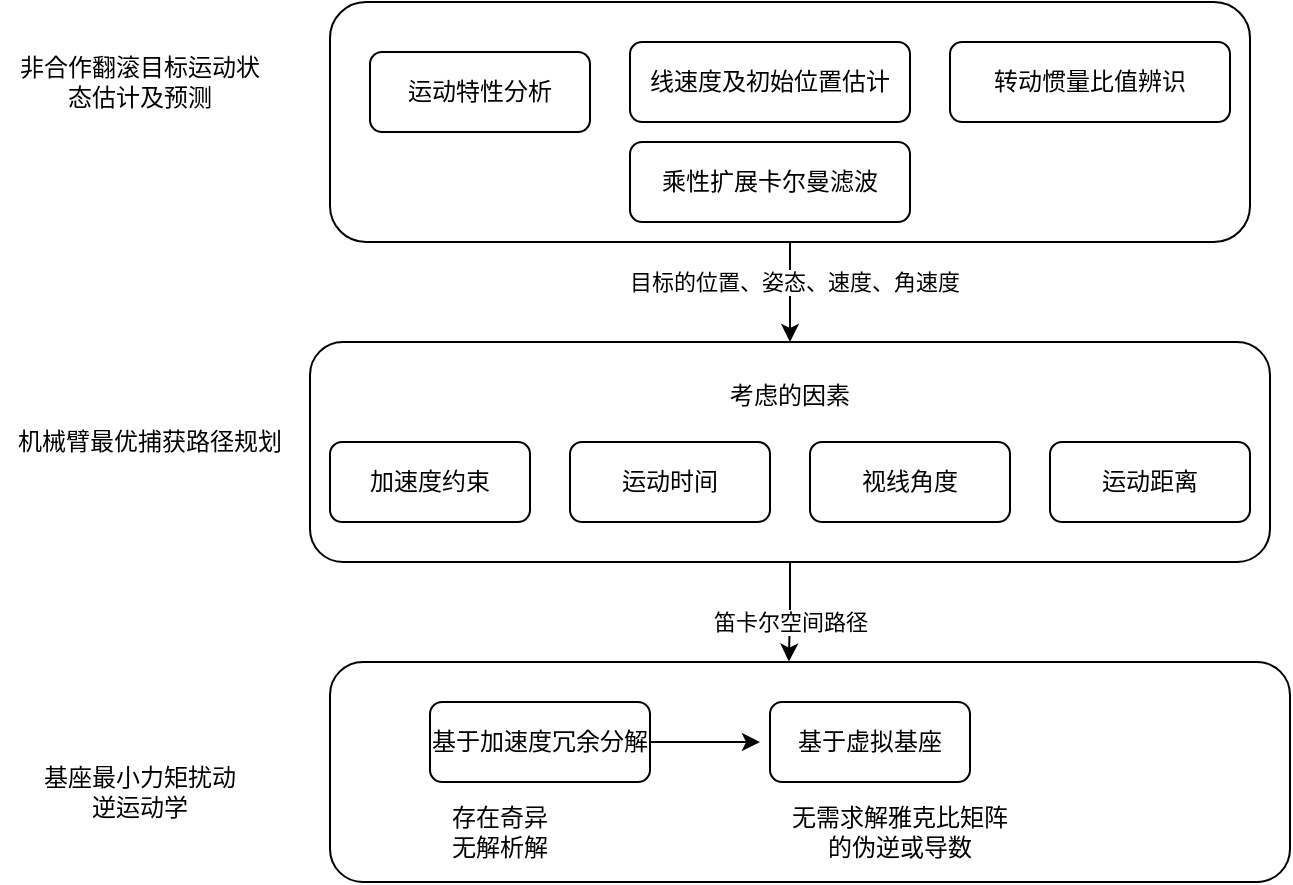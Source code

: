 <mxfile version="16.6.4" type="github">
  <diagram id="prtHgNgQTEPvFCAcTncT" name="Page-1">
    <mxGraphModel dx="1038" dy="579" grid="1" gridSize="10" guides="1" tooltips="1" connect="1" arrows="1" fold="1" page="1" pageScale="1" pageWidth="827" pageHeight="1169" math="0" shadow="0">
      <root>
        <mxCell id="0" />
        <mxCell id="1" parent="0" />
        <mxCell id="xbROvSDmepULWa9lhDUd-8" value="" style="edgeStyle=orthogonalEdgeStyle;rounded=0;orthogonalLoop=1;jettySize=auto;html=1;" edge="1" parent="1" source="xbROvSDmepULWa9lhDUd-1">
          <mxGeometry relative="1" as="geometry">
            <mxPoint x="460" y="240" as="targetPoint" />
          </mxGeometry>
        </mxCell>
        <mxCell id="xbROvSDmepULWa9lhDUd-9" value="目标的位置、姿态、速度、角速度" style="edgeLabel;html=1;align=center;verticalAlign=middle;resizable=0;points=[];" vertex="1" connectable="0" parent="xbROvSDmepULWa9lhDUd-8">
          <mxGeometry x="-0.207" y="2" relative="1" as="geometry">
            <mxPoint as="offset" />
          </mxGeometry>
        </mxCell>
        <mxCell id="xbROvSDmepULWa9lhDUd-1" value="" style="rounded=1;whiteSpace=wrap;html=1;" vertex="1" parent="1">
          <mxGeometry x="230" y="70" width="460" height="120" as="geometry" />
        </mxCell>
        <mxCell id="xbROvSDmepULWa9lhDUd-2" value="非合作翻滚目标运动状态估计及预测" style="text;html=1;strokeColor=none;fillColor=none;align=center;verticalAlign=middle;whiteSpace=wrap;rounded=0;" vertex="1" parent="1">
          <mxGeometry x="70" y="95" width="130" height="30" as="geometry" />
        </mxCell>
        <mxCell id="xbROvSDmepULWa9lhDUd-3" value="运动特性分析" style="rounded=1;whiteSpace=wrap;html=1;" vertex="1" parent="1">
          <mxGeometry x="250" y="95" width="110" height="40" as="geometry" />
        </mxCell>
        <mxCell id="xbROvSDmepULWa9lhDUd-4" value="线速度及初始位置估计" style="rounded=1;whiteSpace=wrap;html=1;" vertex="1" parent="1">
          <mxGeometry x="380" y="90" width="140" height="40" as="geometry" />
        </mxCell>
        <mxCell id="xbROvSDmepULWa9lhDUd-5" value="转动惯量比值辨识" style="rounded=1;whiteSpace=wrap;html=1;" vertex="1" parent="1">
          <mxGeometry x="540" y="90" width="140" height="40" as="geometry" />
        </mxCell>
        <mxCell id="xbROvSDmepULWa9lhDUd-6" value="乘性扩展卡尔曼滤波" style="rounded=1;whiteSpace=wrap;html=1;" vertex="1" parent="1">
          <mxGeometry x="380" y="140" width="140" height="40" as="geometry" />
        </mxCell>
        <mxCell id="xbROvSDmepULWa9lhDUd-10" value="机械臂最优捕获路径规划" style="text;html=1;strokeColor=none;fillColor=none;align=center;verticalAlign=middle;whiteSpace=wrap;rounded=0;" vertex="1" parent="1">
          <mxGeometry x="70" y="275" width="140" height="30" as="geometry" />
        </mxCell>
        <mxCell id="xbROvSDmepULWa9lhDUd-29" style="edgeStyle=orthogonalEdgeStyle;rounded=0;orthogonalLoop=1;jettySize=auto;html=1;entryX=0.478;entryY=-0.002;entryDx=0;entryDy=0;entryPerimeter=0;" edge="1" parent="1" source="xbROvSDmepULWa9lhDUd-11" target="xbROvSDmepULWa9lhDUd-19">
          <mxGeometry relative="1" as="geometry" />
        </mxCell>
        <mxCell id="xbROvSDmepULWa9lhDUd-11" value="考虑的因素&lt;br&gt;&lt;br&gt;&lt;br&gt;&lt;br&gt;&lt;br&gt;" style="rounded=1;whiteSpace=wrap;html=1;" vertex="1" parent="1">
          <mxGeometry x="220" y="240" width="480" height="110" as="geometry" />
        </mxCell>
        <mxCell id="xbROvSDmepULWa9lhDUd-12" value="加速度约束" style="rounded=1;whiteSpace=wrap;html=1;" vertex="1" parent="1">
          <mxGeometry x="230" y="290" width="100" height="40" as="geometry" />
        </mxCell>
        <mxCell id="xbROvSDmepULWa9lhDUd-13" value="运动距离" style="rounded=1;whiteSpace=wrap;html=1;" vertex="1" parent="1">
          <mxGeometry x="590" y="290" width="100" height="40" as="geometry" />
        </mxCell>
        <mxCell id="xbROvSDmepULWa9lhDUd-14" value="视线角度" style="rounded=1;whiteSpace=wrap;html=1;" vertex="1" parent="1">
          <mxGeometry x="470" y="290" width="100" height="40" as="geometry" />
        </mxCell>
        <mxCell id="xbROvSDmepULWa9lhDUd-16" value="运动时间" style="rounded=1;whiteSpace=wrap;html=1;" vertex="1" parent="1">
          <mxGeometry x="350" y="290" width="100" height="40" as="geometry" />
        </mxCell>
        <mxCell id="xbROvSDmepULWa9lhDUd-17" value="笛卡尔空间路径" style="edgeLabel;html=1;align=center;verticalAlign=middle;resizable=0;points=[];" vertex="1" connectable="0" parent="1">
          <mxGeometry x="460" y="380" as="geometry" />
        </mxCell>
        <mxCell id="xbROvSDmepULWa9lhDUd-18" value="基座最小力矩扰动&lt;br&gt;逆运动学" style="text;html=1;strokeColor=none;fillColor=none;align=center;verticalAlign=middle;whiteSpace=wrap;rounded=0;" vertex="1" parent="1">
          <mxGeometry x="65" y="450" width="140" height="30" as="geometry" />
        </mxCell>
        <mxCell id="xbROvSDmepULWa9lhDUd-19" value="" style="rounded=1;whiteSpace=wrap;html=1;" vertex="1" parent="1">
          <mxGeometry x="230" y="400" width="480" height="110" as="geometry" />
        </mxCell>
        <mxCell id="xbROvSDmepULWa9lhDUd-33" value="" style="edgeStyle=orthogonalEdgeStyle;rounded=0;orthogonalLoop=1;jettySize=auto;html=1;" edge="1" parent="1" source="xbROvSDmepULWa9lhDUd-20">
          <mxGeometry relative="1" as="geometry">
            <mxPoint x="445" y="440" as="targetPoint" />
          </mxGeometry>
        </mxCell>
        <mxCell id="xbROvSDmepULWa9lhDUd-20" value="基于加速度冗余分解" style="rounded=1;whiteSpace=wrap;html=1;" vertex="1" parent="1">
          <mxGeometry x="280" y="420" width="110" height="40" as="geometry" />
        </mxCell>
        <mxCell id="xbROvSDmepULWa9lhDUd-30" value="存在奇异无解析解" style="text;html=1;strokeColor=none;fillColor=none;align=center;verticalAlign=middle;whiteSpace=wrap;rounded=0;" vertex="1" parent="1">
          <mxGeometry x="285" y="470" width="60" height="30" as="geometry" />
        </mxCell>
        <mxCell id="xbROvSDmepULWa9lhDUd-34" value="基于虚拟基座" style="rounded=1;whiteSpace=wrap;html=1;" vertex="1" parent="1">
          <mxGeometry x="450" y="420" width="100" height="40" as="geometry" />
        </mxCell>
        <mxCell id="xbROvSDmepULWa9lhDUd-36" value="无需求解雅克比矩阵的伪逆或导数" style="text;html=1;strokeColor=none;fillColor=none;align=center;verticalAlign=middle;whiteSpace=wrap;rounded=0;" vertex="1" parent="1">
          <mxGeometry x="460" y="470" width="110" height="30" as="geometry" />
        </mxCell>
      </root>
    </mxGraphModel>
  </diagram>
</mxfile>
